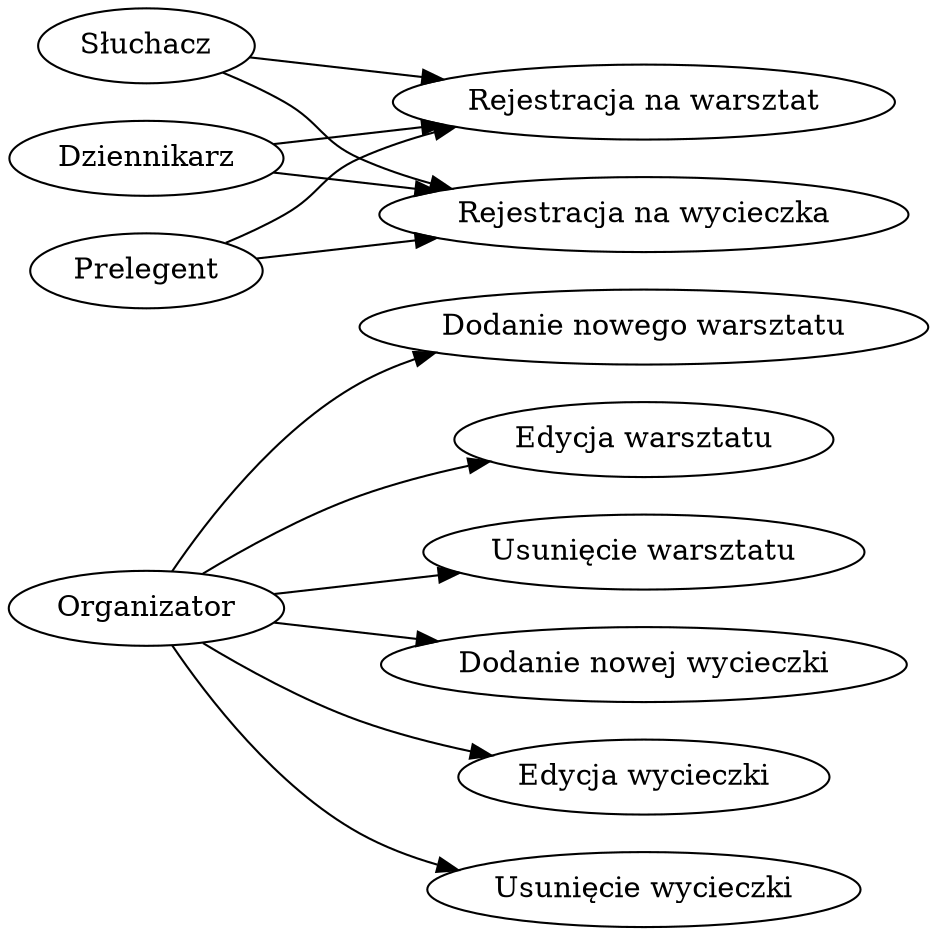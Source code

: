 digraph { rankdir=LR; "Organizator" -> "Dodanie nowego warsztatu"
"Organizator" -> "Edycja warsztatu"
"Organizator" -> "Usunięcie warsztatu"
"Organizator" -> "Dodanie nowej wycieczki"
"Organizator" -> "Edycja wycieczki"
"Organizator" -> "Usunięcie wycieczki"
"Słuchacz" -> "Rejestracja na warsztat"
"Dziennikarz" -> "Rejestracja na warsztat"
"Prelegent" -> "Rejestracja na warsztat"
"Słuchacz" -> "Rejestracja na wycieczka"
"Dziennikarz" -> "Rejestracja na wycieczka"
"Prelegent" -> "Rejestracja na wycieczka"
 }